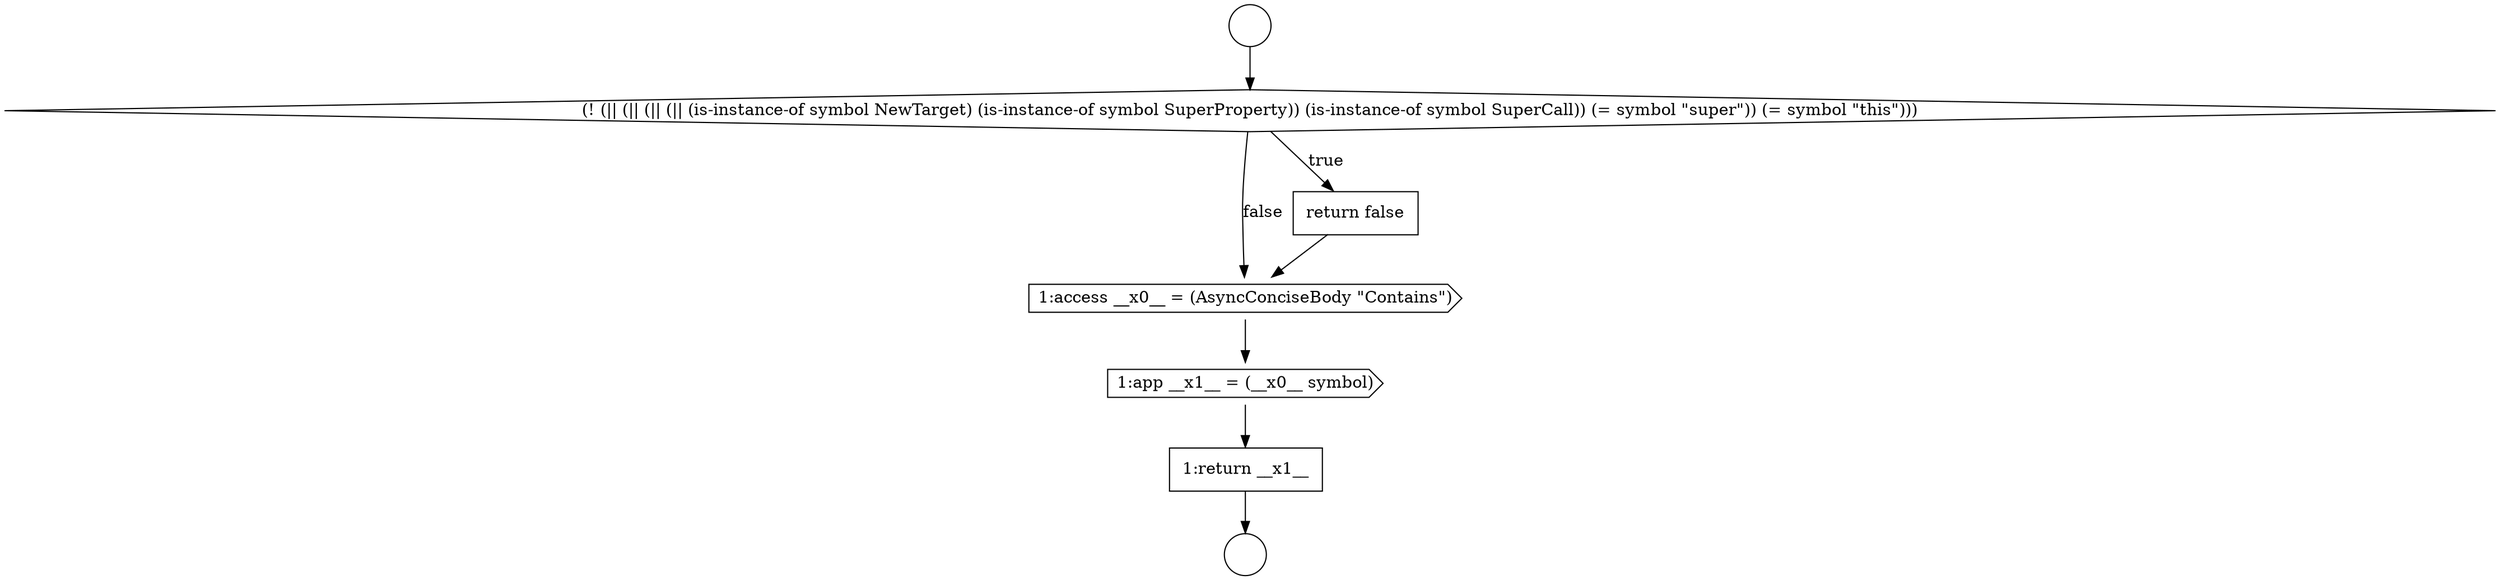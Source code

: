 digraph {
  node10271 [shape=cds, label=<<font color="black">1:access __x0__ = (AsyncConciseBody &quot;Contains&quot;)</font>> color="black" fillcolor="white" style=filled]
  node10273 [shape=none, margin=0, label=<<font color="black">
    <table border="0" cellborder="1" cellspacing="0" cellpadding="10">
      <tr><td align="left">1:return __x1__</td></tr>
    </table>
  </font>> color="black" fillcolor="white" style=filled]
  node10270 [shape=none, margin=0, label=<<font color="black">
    <table border="0" cellborder="1" cellspacing="0" cellpadding="10">
      <tr><td align="left">return false</td></tr>
    </table>
  </font>> color="black" fillcolor="white" style=filled]
  node10269 [shape=diamond, label=<<font color="black">(! (|| (|| (|| (|| (is-instance-of symbol NewTarget) (is-instance-of symbol SuperProperty)) (is-instance-of symbol SuperCall)) (= symbol &quot;super&quot;)) (= symbol &quot;this&quot;)))</font>> color="black" fillcolor="white" style=filled]
  node10268 [shape=circle label=" " color="black" fillcolor="white" style=filled]
  node10267 [shape=circle label=" " color="black" fillcolor="white" style=filled]
  node10272 [shape=cds, label=<<font color="black">1:app __x1__ = (__x0__ symbol)</font>> color="black" fillcolor="white" style=filled]
  node10272 -> node10273 [ color="black"]
  node10271 -> node10272 [ color="black"]
  node10273 -> node10268 [ color="black"]
  node10267 -> node10269 [ color="black"]
  node10270 -> node10271 [ color="black"]
  node10269 -> node10270 [label=<<font color="black">true</font>> color="black"]
  node10269 -> node10271 [label=<<font color="black">false</font>> color="black"]
}
